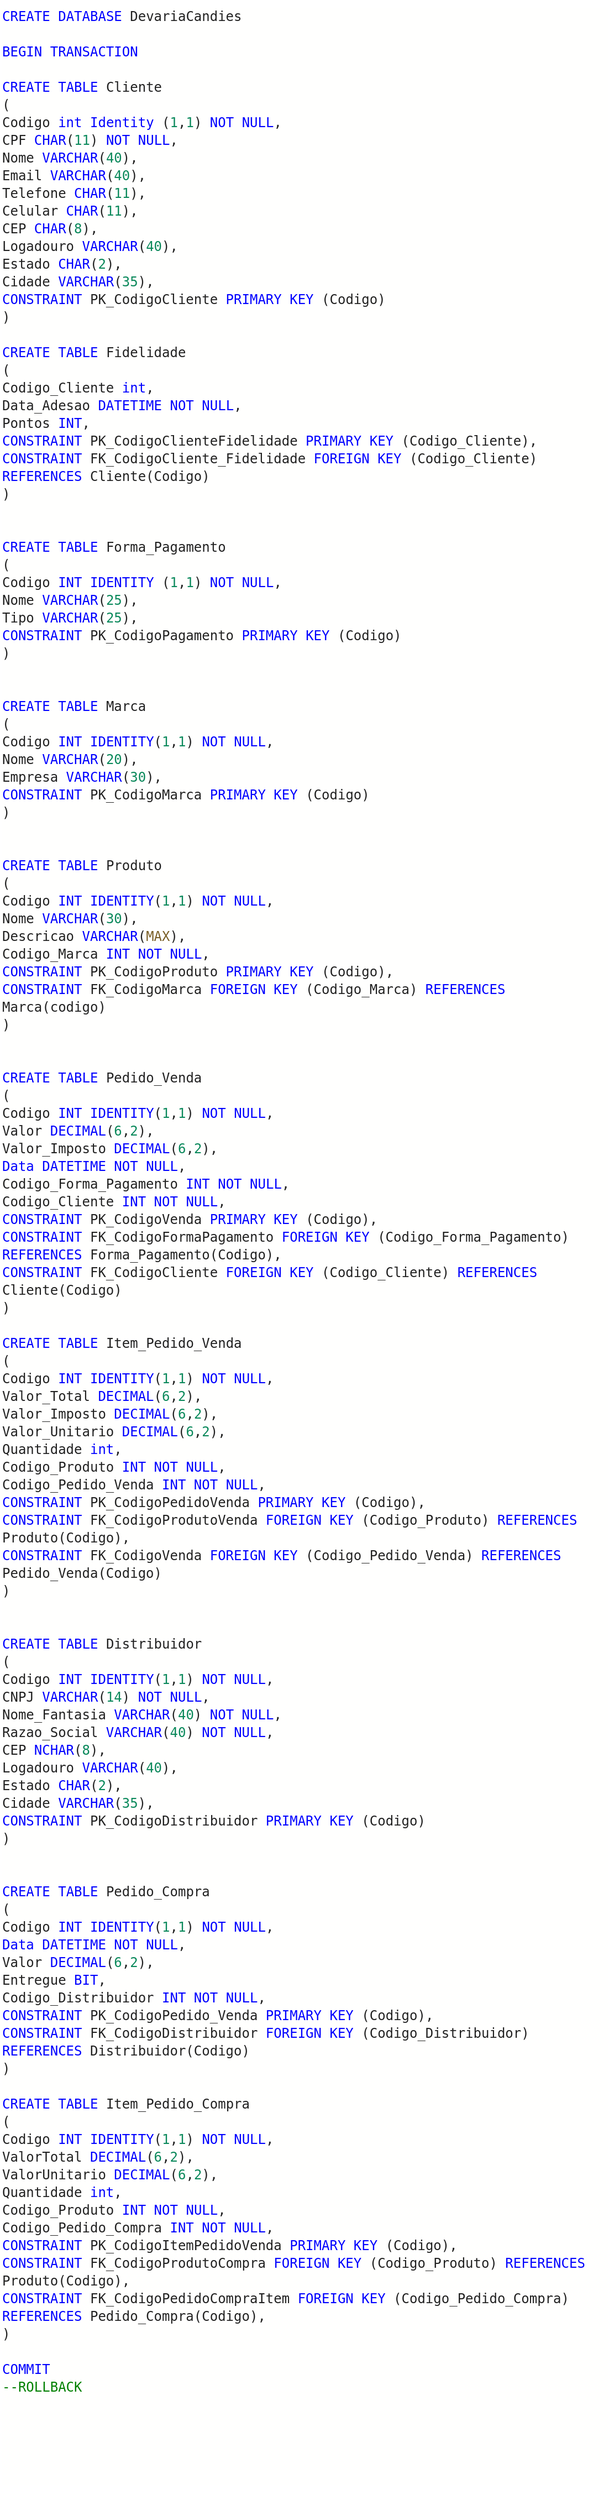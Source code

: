 <mxfile version="16.5.4" type="github">
  <diagram id="5uPFsSekUUfc_9J6yYuc" name="Page-1">
    <mxGraphModel dx="1180" dy="659" grid="1" gridSize="10" guides="1" tooltips="1" connect="1" arrows="1" fold="1" page="1" pageScale="1" pageWidth="827" pageHeight="1169" math="0" shadow="0">
      <root>
        <mxCell id="0" />
        <mxCell id="1" parent="0" />
        <mxCell id="f5scBzknexJ59e0P1-wK-3" value="&lt;meta charset=&quot;utf-8&quot;&gt;&lt;div style=&quot;color: rgb(33, 33, 33); background-color: rgb(255, 255, 254); font-family: &amp;quot;droid sans mono&amp;quot;, &amp;quot;monospace&amp;quot;, monospace, &amp;quot;droid sans fallback&amp;quot;; font-weight: normal; font-size: 12px; line-height: 16px;&quot;&gt;&lt;div&gt;&lt;span style=&quot;color: #0000ff&quot;&gt;CREATE&lt;/span&gt;&lt;span style=&quot;color: #212121&quot;&gt; &lt;/span&gt;&lt;span style=&quot;color: #0000ff&quot;&gt;DATABASE&lt;/span&gt;&lt;span style=&quot;color: #212121&quot;&gt; DevariaCandies&lt;/span&gt;&lt;/div&gt;&lt;br&gt;&lt;div&gt;&lt;span style=&quot;color: #0000ff&quot;&gt;BEGIN&lt;/span&gt;&lt;span style=&quot;color: #212121&quot;&gt; &lt;/span&gt;&lt;span style=&quot;color: #0000ff&quot;&gt;TRANSACTION&lt;/span&gt;&lt;/div&gt;&lt;br&gt;&lt;div&gt;&lt;span style=&quot;color: #0000ff&quot;&gt;CREATE&lt;/span&gt;&lt;span style=&quot;color: #212121&quot;&gt; &lt;/span&gt;&lt;span style=&quot;color: #0000ff&quot;&gt;TABLE&lt;/span&gt;&lt;span style=&quot;color: #212121&quot;&gt; Cliente&lt;/span&gt;&lt;/div&gt;&lt;div&gt;&lt;span style=&quot;color: #212121&quot;&gt;(&lt;/span&gt;&lt;/div&gt;&lt;div&gt;&lt;span style=&quot;color: #212121&quot;&gt;    Codigo &lt;/span&gt;&lt;span style=&quot;color: #0000ff&quot;&gt;int&lt;/span&gt;&lt;span style=&quot;color: #212121&quot;&gt; &lt;/span&gt;&lt;span style=&quot;color: #0000ff&quot;&gt;Identity&lt;/span&gt;&lt;span style=&quot;color: #212121&quot;&gt; (&lt;/span&gt;&lt;span style=&quot;color: #09885a&quot;&gt;1&lt;/span&gt;&lt;span style=&quot;color: #212121&quot;&gt;,&lt;/span&gt;&lt;span style=&quot;color: #09885a&quot;&gt;1&lt;/span&gt;&lt;span style=&quot;color: #212121&quot;&gt;) &lt;/span&gt;&lt;span style=&quot;color: #0000ff&quot;&gt;NOT&lt;/span&gt;&lt;span style=&quot;color: #212121&quot;&gt; &lt;/span&gt;&lt;span style=&quot;color: #0000ff&quot;&gt;NULL&lt;/span&gt;&lt;span style=&quot;color: #212121&quot;&gt;,&lt;/span&gt;&lt;/div&gt;&lt;div&gt;&lt;span style=&quot;color: #212121&quot;&gt;    CPF &lt;/span&gt;&lt;span style=&quot;color: #0000ff&quot;&gt;CHAR&lt;/span&gt;&lt;span style=&quot;color: #212121&quot;&gt;(&lt;/span&gt;&lt;span style=&quot;color: #09885a&quot;&gt;11&lt;/span&gt;&lt;span style=&quot;color: #212121&quot;&gt;) &lt;/span&gt;&lt;span style=&quot;color: #0000ff&quot;&gt;NOT&lt;/span&gt;&lt;span style=&quot;color: #212121&quot;&gt; &lt;/span&gt;&lt;span style=&quot;color: #0000ff&quot;&gt;NULL&lt;/span&gt;&lt;span style=&quot;color: #212121&quot;&gt;,&lt;/span&gt;&lt;/div&gt;&lt;div&gt;&lt;span style=&quot;color: #212121&quot;&gt;    Nome &lt;/span&gt;&lt;span style=&quot;color: #0000ff&quot;&gt;VARCHAR&lt;/span&gt;&lt;span style=&quot;color: #212121&quot;&gt;(&lt;/span&gt;&lt;span style=&quot;color: #09885a&quot;&gt;40&lt;/span&gt;&lt;span style=&quot;color: #212121&quot;&gt;),&lt;/span&gt;&lt;/div&gt;&lt;div&gt;&lt;span style=&quot;color: #212121&quot;&gt;    Email &lt;/span&gt;&lt;span style=&quot;color: #0000ff&quot;&gt;VARCHAR&lt;/span&gt;&lt;span style=&quot;color: #212121&quot;&gt;(&lt;/span&gt;&lt;span style=&quot;color: #09885a&quot;&gt;40&lt;/span&gt;&lt;span style=&quot;color: #212121&quot;&gt;),&lt;/span&gt;&lt;/div&gt;&lt;div&gt;&lt;span style=&quot;color: #212121&quot;&gt;    Telefone &lt;/span&gt;&lt;span style=&quot;color: #0000ff&quot;&gt;CHAR&lt;/span&gt;&lt;span style=&quot;color: #212121&quot;&gt;(&lt;/span&gt;&lt;span style=&quot;color: #09885a&quot;&gt;11&lt;/span&gt;&lt;span style=&quot;color: #212121&quot;&gt;),&lt;/span&gt;&lt;/div&gt;&lt;div&gt;&lt;span style=&quot;color: #212121&quot;&gt;    Celular &lt;/span&gt;&lt;span style=&quot;color: #0000ff&quot;&gt;CHAR&lt;/span&gt;&lt;span style=&quot;color: #212121&quot;&gt;(&lt;/span&gt;&lt;span style=&quot;color: #09885a&quot;&gt;11&lt;/span&gt;&lt;span style=&quot;color: #212121&quot;&gt;),&lt;/span&gt;&lt;/div&gt;&lt;div&gt;&lt;span style=&quot;color: #212121&quot;&gt;    CEP &lt;/span&gt;&lt;span style=&quot;color: #0000ff&quot;&gt;CHAR&lt;/span&gt;&lt;span style=&quot;color: #212121&quot;&gt;(&lt;/span&gt;&lt;span style=&quot;color: #09885a&quot;&gt;8&lt;/span&gt;&lt;span style=&quot;color: #212121&quot;&gt;),&lt;/span&gt;&lt;/div&gt;&lt;div&gt;&lt;span style=&quot;color: #212121&quot;&gt;    Logadouro &lt;/span&gt;&lt;span style=&quot;color: #0000ff&quot;&gt;VARCHAR&lt;/span&gt;&lt;span style=&quot;color: #212121&quot;&gt;(&lt;/span&gt;&lt;span style=&quot;color: #09885a&quot;&gt;40&lt;/span&gt;&lt;span style=&quot;color: #212121&quot;&gt;),&lt;/span&gt;&lt;/div&gt;&lt;div&gt;&lt;span style=&quot;color: #212121&quot;&gt;    Estado &lt;/span&gt;&lt;span style=&quot;color: #0000ff&quot;&gt;CHAR&lt;/span&gt;&lt;span style=&quot;color: #212121&quot;&gt;(&lt;/span&gt;&lt;span style=&quot;color: #09885a&quot;&gt;2&lt;/span&gt;&lt;span style=&quot;color: #212121&quot;&gt;),&lt;/span&gt;&lt;/div&gt;&lt;div&gt;&lt;span style=&quot;color: #212121&quot;&gt;    Cidade &lt;/span&gt;&lt;span style=&quot;color: #0000ff&quot;&gt;VARCHAR&lt;/span&gt;&lt;span style=&quot;color: #212121&quot;&gt;(&lt;/span&gt;&lt;span style=&quot;color: #09885a&quot;&gt;35&lt;/span&gt;&lt;span style=&quot;color: #212121&quot;&gt;),&lt;/span&gt;&lt;/div&gt;&lt;div&gt;&lt;span style=&quot;color: #212121&quot;&gt;    &lt;/span&gt;&lt;span style=&quot;color: #0000ff&quot;&gt;CONSTRAINT&lt;/span&gt;&lt;span style=&quot;color: #212121&quot;&gt; PK_CodigoCliente &lt;/span&gt;&lt;span style=&quot;color: #0000ff&quot;&gt;PRIMARY&lt;/span&gt;&lt;span style=&quot;color: #212121&quot;&gt; &lt;/span&gt;&lt;span style=&quot;color: #0000ff&quot;&gt;KEY&lt;/span&gt;&lt;span style=&quot;color: #212121&quot;&gt; (Codigo)&lt;/span&gt;&lt;/div&gt;&lt;div&gt;&lt;span style=&quot;color: #212121&quot;&gt;)&lt;/span&gt;&lt;/div&gt;&lt;br&gt;&lt;div&gt;&lt;span style=&quot;color: #0000ff&quot;&gt;CREATE&lt;/span&gt;&lt;span style=&quot;color: #212121&quot;&gt; &lt;/span&gt;&lt;span style=&quot;color: #0000ff&quot;&gt;TABLE&lt;/span&gt;&lt;span style=&quot;color: #212121&quot;&gt; Fidelidade&lt;/span&gt;&lt;/div&gt;&lt;div&gt;&lt;span style=&quot;color: #212121&quot;&gt;(&lt;/span&gt;&lt;/div&gt;&lt;div&gt;&lt;span style=&quot;color: #212121&quot;&gt;    Codigo_Cliente &lt;/span&gt;&lt;span style=&quot;color: #0000ff&quot;&gt;int&lt;/span&gt;&lt;span style=&quot;color: #212121&quot;&gt;,&lt;/span&gt;&lt;/div&gt;&lt;div&gt;&lt;span style=&quot;color: #212121&quot;&gt;    Data_Adesao &lt;/span&gt;&lt;span style=&quot;color: #0000ff&quot;&gt;DATETIME&lt;/span&gt;&lt;span style=&quot;color: #212121&quot;&gt; &lt;/span&gt;&lt;span style=&quot;color: #0000ff&quot;&gt;NOT&lt;/span&gt;&lt;span style=&quot;color: #212121&quot;&gt; &lt;/span&gt;&lt;span style=&quot;color: #0000ff&quot;&gt;NULL&lt;/span&gt;&lt;span style=&quot;color: #212121&quot;&gt;,&lt;/span&gt;&lt;/div&gt;&lt;div&gt;&lt;span style=&quot;color: #212121&quot;&gt;    Pontos &lt;/span&gt;&lt;span style=&quot;color: #0000ff&quot;&gt;INT&lt;/span&gt;&lt;span style=&quot;color: #212121&quot;&gt;,&lt;/span&gt;&lt;/div&gt;&lt;div&gt;&lt;span style=&quot;color: #212121&quot;&gt;    &lt;/span&gt;&lt;span style=&quot;color: #0000ff&quot;&gt;CONSTRAINT&lt;/span&gt;&lt;span style=&quot;color: #212121&quot;&gt; PK_CodigoClienteFidelidade &lt;/span&gt;&lt;span style=&quot;color: #0000ff&quot;&gt;PRIMARY&lt;/span&gt;&lt;span style=&quot;color: #212121&quot;&gt; &lt;/span&gt;&lt;span style=&quot;color: #0000ff&quot;&gt;KEY&lt;/span&gt;&lt;span style=&quot;color: #212121&quot;&gt; (Codigo_Cliente),&lt;/span&gt;&lt;/div&gt;&lt;div&gt;&lt;span style=&quot;color: #212121&quot;&gt;    &lt;/span&gt;&lt;span style=&quot;color: #0000ff&quot;&gt;CONSTRAINT&lt;/span&gt;&lt;span style=&quot;color: #212121&quot;&gt; FK_CodigoCliente_Fidelidade &lt;/span&gt;&lt;span style=&quot;color: #0000ff&quot;&gt;FOREIGN KEY&lt;/span&gt;&lt;span style=&quot;color: #212121&quot;&gt; (Codigo_Cliente) &lt;/span&gt;&lt;span style=&quot;color: #0000ff&quot;&gt;REFERENCES&lt;/span&gt;&lt;span style=&quot;color: #212121&quot;&gt; Cliente(Codigo)&lt;/span&gt;&lt;/div&gt;&lt;div&gt;&lt;span style=&quot;color: #212121&quot;&gt;)&lt;/span&gt;&lt;/div&gt;&lt;br&gt;&lt;br&gt;&lt;div&gt;&lt;span style=&quot;color: #0000ff&quot;&gt;CREATE&lt;/span&gt;&lt;span style=&quot;color: #212121&quot;&gt; &lt;/span&gt;&lt;span style=&quot;color: #0000ff&quot;&gt;TABLE&lt;/span&gt;&lt;span style=&quot;color: #212121&quot;&gt; Forma_Pagamento&lt;/span&gt;&lt;/div&gt;&lt;div&gt;&lt;span style=&quot;color: #212121&quot;&gt;(&lt;/span&gt;&lt;/div&gt;&lt;div&gt;&lt;span style=&quot;color: #212121&quot;&gt;    Codigo &lt;/span&gt;&lt;span style=&quot;color: #0000ff&quot;&gt;INT&lt;/span&gt;&lt;span style=&quot;color: #212121&quot;&gt; &lt;/span&gt;&lt;span style=&quot;color: #0000ff&quot;&gt;IDENTITY&lt;/span&gt;&lt;span style=&quot;color: #212121&quot;&gt; (&lt;/span&gt;&lt;span style=&quot;color: #09885a&quot;&gt;1&lt;/span&gt;&lt;span style=&quot;color: #212121&quot;&gt;,&lt;/span&gt;&lt;span style=&quot;color: #09885a&quot;&gt;1&lt;/span&gt;&lt;span style=&quot;color: #212121&quot;&gt;) &lt;/span&gt;&lt;span style=&quot;color: #0000ff&quot;&gt;NOT&lt;/span&gt;&lt;span style=&quot;color: #212121&quot;&gt; &lt;/span&gt;&lt;span style=&quot;color: #0000ff&quot;&gt;NULL&lt;/span&gt;&lt;span style=&quot;color: #212121&quot;&gt;,&lt;/span&gt;&lt;/div&gt;&lt;div&gt;&lt;span style=&quot;color: #212121&quot;&gt;    Nome &lt;/span&gt;&lt;span style=&quot;color: #0000ff&quot;&gt;VARCHAR&lt;/span&gt;&lt;span style=&quot;color: #212121&quot;&gt;(&lt;/span&gt;&lt;span style=&quot;color: #09885a&quot;&gt;25&lt;/span&gt;&lt;span style=&quot;color: #212121&quot;&gt;),&lt;/span&gt;&lt;/div&gt;&lt;div&gt;&lt;span style=&quot;color: #212121&quot;&gt;    Tipo &lt;/span&gt;&lt;span style=&quot;color: #0000ff&quot;&gt;VARCHAR&lt;/span&gt;&lt;span style=&quot;color: #212121&quot;&gt;(&lt;/span&gt;&lt;span style=&quot;color: #09885a&quot;&gt;25&lt;/span&gt;&lt;span style=&quot;color: #212121&quot;&gt;),&lt;/span&gt;&lt;/div&gt;&lt;div&gt;&lt;span style=&quot;color: #212121&quot;&gt;    &lt;/span&gt;&lt;span style=&quot;color: #0000ff&quot;&gt;CONSTRAINT&lt;/span&gt;&lt;span style=&quot;color: #212121&quot;&gt; PK_CodigoPagamento &lt;/span&gt;&lt;span style=&quot;color: #0000ff&quot;&gt;PRIMARY&lt;/span&gt;&lt;span style=&quot;color: #212121&quot;&gt; &lt;/span&gt;&lt;span style=&quot;color: #0000ff&quot;&gt;KEY&lt;/span&gt;&lt;span style=&quot;color: #212121&quot;&gt; (Codigo)&lt;/span&gt;&lt;/div&gt;&lt;div&gt;&lt;span style=&quot;color: #212121&quot;&gt;)&lt;/span&gt;&lt;/div&gt;&lt;br&gt;&lt;br&gt;&lt;div&gt;&lt;span style=&quot;color: #0000ff&quot;&gt;CREATE&lt;/span&gt;&lt;span style=&quot;color: #212121&quot;&gt; &lt;/span&gt;&lt;span style=&quot;color: #0000ff&quot;&gt;TABLE&lt;/span&gt;&lt;span style=&quot;color: #212121&quot;&gt; Marca&lt;/span&gt;&lt;/div&gt;&lt;div&gt;&lt;span style=&quot;color: #212121&quot;&gt;(&lt;/span&gt;&lt;/div&gt;&lt;div&gt;&lt;span style=&quot;color: #212121&quot;&gt;    Codigo &lt;/span&gt;&lt;span style=&quot;color: #0000ff&quot;&gt;INT&lt;/span&gt;&lt;span style=&quot;color: #212121&quot;&gt; &lt;/span&gt;&lt;span style=&quot;color: #0000ff&quot;&gt;IDENTITY&lt;/span&gt;&lt;span style=&quot;color: #212121&quot;&gt;(&lt;/span&gt;&lt;span style=&quot;color: #09885a&quot;&gt;1&lt;/span&gt;&lt;span style=&quot;color: #212121&quot;&gt;,&lt;/span&gt;&lt;span style=&quot;color: #09885a&quot;&gt;1&lt;/span&gt;&lt;span style=&quot;color: #212121&quot;&gt;) &lt;/span&gt;&lt;span style=&quot;color: #0000ff&quot;&gt;NOT&lt;/span&gt;&lt;span style=&quot;color: #212121&quot;&gt; &lt;/span&gt;&lt;span style=&quot;color: #0000ff&quot;&gt;NULL&lt;/span&gt;&lt;span style=&quot;color: #212121&quot;&gt;,&lt;/span&gt;&lt;/div&gt;&lt;div&gt;&lt;span style=&quot;color: #212121&quot;&gt;    Nome &lt;/span&gt;&lt;span style=&quot;color: #0000ff&quot;&gt;VARCHAR&lt;/span&gt;&lt;span style=&quot;color: #212121&quot;&gt;(&lt;/span&gt;&lt;span style=&quot;color: #09885a&quot;&gt;20&lt;/span&gt;&lt;span style=&quot;color: #212121&quot;&gt;),&lt;/span&gt;&lt;/div&gt;&lt;div&gt;&lt;span style=&quot;color: #212121&quot;&gt;    Empresa &lt;/span&gt;&lt;span style=&quot;color: #0000ff&quot;&gt;VARCHAR&lt;/span&gt;&lt;span style=&quot;color: #212121&quot;&gt;(&lt;/span&gt;&lt;span style=&quot;color: #09885a&quot;&gt;30&lt;/span&gt;&lt;span style=&quot;color: #212121&quot;&gt;),&lt;/span&gt;&lt;/div&gt;&lt;div&gt;&lt;span style=&quot;color: #212121&quot;&gt;    &lt;/span&gt;&lt;span style=&quot;color: #0000ff&quot;&gt;CONSTRAINT&lt;/span&gt;&lt;span style=&quot;color: #212121&quot;&gt; PK_CodigoMarca &lt;/span&gt;&lt;span style=&quot;color: #0000ff&quot;&gt;PRIMARY&lt;/span&gt;&lt;span style=&quot;color: #212121&quot;&gt; &lt;/span&gt;&lt;span style=&quot;color: #0000ff&quot;&gt;KEY&lt;/span&gt;&lt;span style=&quot;color: #212121&quot;&gt; (Codigo)&lt;/span&gt;&lt;/div&gt;&lt;div&gt;&lt;span style=&quot;color: #212121&quot;&gt;)&lt;/span&gt;&lt;/div&gt;&lt;br&gt;&lt;br&gt;&lt;div&gt;&lt;span style=&quot;color: #0000ff&quot;&gt;CREATE&lt;/span&gt;&lt;span style=&quot;color: #212121&quot;&gt; &lt;/span&gt;&lt;span style=&quot;color: #0000ff&quot;&gt;TABLE&lt;/span&gt;&lt;span style=&quot;color: #212121&quot;&gt; Produto&lt;/span&gt;&lt;/div&gt;&lt;div&gt;&lt;span style=&quot;color: #212121&quot;&gt;(&lt;/span&gt;&lt;/div&gt;&lt;div&gt;&lt;span style=&quot;color: #212121&quot;&gt;    Codigo &lt;/span&gt;&lt;span style=&quot;color: #0000ff&quot;&gt;INT&lt;/span&gt;&lt;span style=&quot;color: #212121&quot;&gt; &lt;/span&gt;&lt;span style=&quot;color: #0000ff&quot;&gt;IDENTITY&lt;/span&gt;&lt;span style=&quot;color: #212121&quot;&gt;(&lt;/span&gt;&lt;span style=&quot;color: #09885a&quot;&gt;1&lt;/span&gt;&lt;span style=&quot;color: #212121&quot;&gt;,&lt;/span&gt;&lt;span style=&quot;color: #09885a&quot;&gt;1&lt;/span&gt;&lt;span style=&quot;color: #212121&quot;&gt;) &lt;/span&gt;&lt;span style=&quot;color: #0000ff&quot;&gt;NOT&lt;/span&gt;&lt;span style=&quot;color: #212121&quot;&gt; &lt;/span&gt;&lt;span style=&quot;color: #0000ff&quot;&gt;NULL&lt;/span&gt;&lt;span style=&quot;color: #212121&quot;&gt;,&lt;/span&gt;&lt;/div&gt;&lt;div&gt;&lt;span style=&quot;color: #212121&quot;&gt;    Nome &lt;/span&gt;&lt;span style=&quot;color: #0000ff&quot;&gt;VARCHAR&lt;/span&gt;&lt;span style=&quot;color: #212121&quot;&gt;(&lt;/span&gt;&lt;span style=&quot;color: #09885a&quot;&gt;30&lt;/span&gt;&lt;span style=&quot;color: #212121&quot;&gt;),&lt;/span&gt;&lt;/div&gt;&lt;div&gt;&lt;span style=&quot;color: #212121&quot;&gt;    Descricao &lt;/span&gt;&lt;span style=&quot;color: #0000ff&quot;&gt;VARCHAR&lt;/span&gt;&lt;span style=&quot;color: #212121&quot;&gt;(&lt;/span&gt;&lt;span style=&quot;color: #795e26&quot;&gt;MAX&lt;/span&gt;&lt;span style=&quot;color: #212121&quot;&gt;),&lt;/span&gt;&lt;/div&gt;&lt;div&gt;&lt;span style=&quot;color: #212121&quot;&gt;    Codigo_Marca &lt;/span&gt;&lt;span style=&quot;color: #0000ff&quot;&gt;INT&lt;/span&gt;&lt;span style=&quot;color: #212121&quot;&gt; &lt;/span&gt;&lt;span style=&quot;color: #0000ff&quot;&gt;NOT&lt;/span&gt;&lt;span style=&quot;color: #212121&quot;&gt; &lt;/span&gt;&lt;span style=&quot;color: #0000ff&quot;&gt;NULL&lt;/span&gt;&lt;span style=&quot;color: #212121&quot;&gt;,&lt;/span&gt;&lt;/div&gt;&lt;div&gt;&lt;span style=&quot;color: #212121&quot;&gt;    &lt;/span&gt;&lt;span style=&quot;color: #0000ff&quot;&gt;CONSTRAINT&lt;/span&gt;&lt;span style=&quot;color: #212121&quot;&gt; PK_CodigoProduto &lt;/span&gt;&lt;span style=&quot;color: #0000ff&quot;&gt;PRIMARY&lt;/span&gt;&lt;span style=&quot;color: #212121&quot;&gt; &lt;/span&gt;&lt;span style=&quot;color: #0000ff&quot;&gt;KEY&lt;/span&gt;&lt;span style=&quot;color: #212121&quot;&gt; (Codigo),&lt;/span&gt;&lt;/div&gt;&lt;div&gt;&lt;span style=&quot;color: #212121&quot;&gt;    &lt;/span&gt;&lt;span style=&quot;color: #0000ff&quot;&gt;CONSTRAINT&lt;/span&gt;&lt;span style=&quot;color: #212121&quot;&gt; FK_CodigoMarca &lt;/span&gt;&lt;span style=&quot;color: #0000ff&quot;&gt;FOREIGN KEY&lt;/span&gt;&lt;span style=&quot;color: #212121&quot;&gt; (Codigo_Marca) &lt;/span&gt;&lt;span style=&quot;color: #0000ff&quot;&gt;REFERENCES&lt;/span&gt;&lt;span style=&quot;color: #212121&quot;&gt; Marca(codigo)&lt;/span&gt;&lt;/div&gt;&lt;div&gt;&lt;span style=&quot;color: #212121&quot;&gt;)&lt;/span&gt;&lt;/div&gt;&lt;br&gt;&lt;br&gt;&lt;div&gt;&lt;span style=&quot;color: #0000ff&quot;&gt;CREATE&lt;/span&gt;&lt;span style=&quot;color: #212121&quot;&gt; &lt;/span&gt;&lt;span style=&quot;color: #0000ff&quot;&gt;TABLE&lt;/span&gt;&lt;span style=&quot;color: #212121&quot;&gt; Pedido_Venda&lt;/span&gt;&lt;/div&gt;&lt;div&gt;&lt;span style=&quot;color: #212121&quot;&gt;(&lt;/span&gt;&lt;/div&gt;&lt;div&gt;&lt;span style=&quot;color: #212121&quot;&gt;    Codigo &lt;/span&gt;&lt;span style=&quot;color: #0000ff&quot;&gt;INT&lt;/span&gt;&lt;span style=&quot;color: #212121&quot;&gt; &lt;/span&gt;&lt;span style=&quot;color: #0000ff&quot;&gt;IDENTITY&lt;/span&gt;&lt;span style=&quot;color: #212121&quot;&gt;(&lt;/span&gt;&lt;span style=&quot;color: #09885a&quot;&gt;1&lt;/span&gt;&lt;span style=&quot;color: #212121&quot;&gt;,&lt;/span&gt;&lt;span style=&quot;color: #09885a&quot;&gt;1&lt;/span&gt;&lt;span style=&quot;color: #212121&quot;&gt;) &lt;/span&gt;&lt;span style=&quot;color: #0000ff&quot;&gt;NOT&lt;/span&gt;&lt;span style=&quot;color: #212121&quot;&gt; &lt;/span&gt;&lt;span style=&quot;color: #0000ff&quot;&gt;NULL&lt;/span&gt;&lt;span style=&quot;color: #212121&quot;&gt;,&lt;/span&gt;&lt;/div&gt;&lt;div&gt;&lt;span style=&quot;color: #212121&quot;&gt;    Valor &lt;/span&gt;&lt;span style=&quot;color: #0000ff&quot;&gt;DECIMAL&lt;/span&gt;&lt;span style=&quot;color: #212121&quot;&gt;(&lt;/span&gt;&lt;span style=&quot;color: #09885a&quot;&gt;6&lt;/span&gt;&lt;span style=&quot;color: #212121&quot;&gt;,&lt;/span&gt;&lt;span style=&quot;color: #09885a&quot;&gt;2&lt;/span&gt;&lt;span style=&quot;color: #212121&quot;&gt;),&lt;/span&gt;&lt;/div&gt;&lt;div&gt;&lt;span style=&quot;color: #212121&quot;&gt;    Valor_Imposto &lt;/span&gt;&lt;span style=&quot;color: #0000ff&quot;&gt;DECIMAL&lt;/span&gt;&lt;span style=&quot;color: #212121&quot;&gt;(&lt;/span&gt;&lt;span style=&quot;color: #09885a&quot;&gt;6&lt;/span&gt;&lt;span style=&quot;color: #212121&quot;&gt;,&lt;/span&gt;&lt;span style=&quot;color: #09885a&quot;&gt;2&lt;/span&gt;&lt;span style=&quot;color: #212121&quot;&gt;),&lt;/span&gt;&lt;/div&gt;&lt;div&gt;&lt;span style=&quot;color: #212121&quot;&gt;    &lt;/span&gt;&lt;span style=&quot;color: #0000ff&quot;&gt;Data&lt;/span&gt;&lt;span style=&quot;color: #212121&quot;&gt; &lt;/span&gt;&lt;span style=&quot;color: #0000ff&quot;&gt;DATETIME&lt;/span&gt;&lt;span style=&quot;color: #212121&quot;&gt; &lt;/span&gt;&lt;span style=&quot;color: #0000ff&quot;&gt;NOT&lt;/span&gt;&lt;span style=&quot;color: #212121&quot;&gt; &lt;/span&gt;&lt;span style=&quot;color: #0000ff&quot;&gt;NULL&lt;/span&gt;&lt;span style=&quot;color: #212121&quot;&gt;,&lt;/span&gt;&lt;/div&gt;&lt;div&gt;&lt;span style=&quot;color: #212121&quot;&gt;    Codigo_Forma_Pagamento &lt;/span&gt;&lt;span style=&quot;color: #0000ff&quot;&gt;INT&lt;/span&gt;&lt;span style=&quot;color: #212121&quot;&gt; &lt;/span&gt;&lt;span style=&quot;color: #0000ff&quot;&gt;NOT&lt;/span&gt;&lt;span style=&quot;color: #212121&quot;&gt; &lt;/span&gt;&lt;span style=&quot;color: #0000ff&quot;&gt;NULL&lt;/span&gt;&lt;span style=&quot;color: #212121&quot;&gt;,&lt;/span&gt;&lt;/div&gt;&lt;div&gt;&lt;span style=&quot;color: #212121&quot;&gt;    Codigo_Cliente &lt;/span&gt;&lt;span style=&quot;color: #0000ff&quot;&gt;INT&lt;/span&gt;&lt;span style=&quot;color: #212121&quot;&gt; &lt;/span&gt;&lt;span style=&quot;color: #0000ff&quot;&gt;NOT&lt;/span&gt;&lt;span style=&quot;color: #212121&quot;&gt; &lt;/span&gt;&lt;span style=&quot;color: #0000ff&quot;&gt;NULL&lt;/span&gt;&lt;span style=&quot;color: #212121&quot;&gt;,&lt;/span&gt;&lt;/div&gt;&lt;div&gt;&lt;span style=&quot;color: #212121&quot;&gt;    &lt;/span&gt;&lt;span style=&quot;color: #0000ff&quot;&gt;CONSTRAINT&lt;/span&gt;&lt;span style=&quot;color: #212121&quot;&gt; PK_CodigoVenda &lt;/span&gt;&lt;span style=&quot;color: #0000ff&quot;&gt;PRIMARY&lt;/span&gt;&lt;span style=&quot;color: #212121&quot;&gt; &lt;/span&gt;&lt;span style=&quot;color: #0000ff&quot;&gt;KEY&lt;/span&gt;&lt;span style=&quot;color: #212121&quot;&gt; (Codigo),&lt;/span&gt;&lt;/div&gt;&lt;div&gt;&lt;span style=&quot;color: #212121&quot;&gt;    &lt;/span&gt;&lt;span style=&quot;color: #0000ff&quot;&gt;CONSTRAINT&lt;/span&gt;&lt;span style=&quot;color: #212121&quot;&gt; FK_CodigoFormaPagamento &lt;/span&gt;&lt;span style=&quot;color: #0000ff&quot;&gt;FOREIGN KEY&lt;/span&gt;&lt;span style=&quot;color: #212121&quot;&gt; (Codigo_Forma_Pagamento) &lt;/span&gt;&lt;span style=&quot;color: #0000ff&quot;&gt;REFERENCES&lt;/span&gt;&lt;span style=&quot;color: #212121&quot;&gt; Forma_Pagamento(Codigo), &lt;/span&gt;&lt;/div&gt;&lt;div&gt;&lt;span style=&quot;color: #212121&quot;&gt;    &lt;/span&gt;&lt;span style=&quot;color: #0000ff&quot;&gt;CONSTRAINT&lt;/span&gt;&lt;span style=&quot;color: #212121&quot;&gt; FK_CodigoCliente &lt;/span&gt;&lt;span style=&quot;color: #0000ff&quot;&gt;FOREIGN KEY&lt;/span&gt;&lt;span style=&quot;color: #212121&quot;&gt; (Codigo_Cliente) &lt;/span&gt;&lt;span style=&quot;color: #0000ff&quot;&gt;REFERENCES&lt;/span&gt;&lt;span style=&quot;color: #212121&quot;&gt; Cliente(Codigo)&lt;/span&gt;&lt;/div&gt;&lt;div&gt;&lt;span style=&quot;color: #212121&quot;&gt;)&lt;/span&gt;&lt;/div&gt;&lt;br&gt;&lt;div&gt;&lt;span style=&quot;color: #0000ff&quot;&gt;CREATE&lt;/span&gt;&lt;span style=&quot;color: #212121&quot;&gt; &lt;/span&gt;&lt;span style=&quot;color: #0000ff&quot;&gt;TABLE&lt;/span&gt;&lt;span style=&quot;color: #212121&quot;&gt; Item_Pedido_Venda&lt;/span&gt;&lt;/div&gt;&lt;div&gt;&lt;span style=&quot;color: #212121&quot;&gt;(&lt;/span&gt;&lt;/div&gt;&lt;div&gt;&lt;span style=&quot;color: #212121&quot;&gt;    Codigo &lt;/span&gt;&lt;span style=&quot;color: #0000ff&quot;&gt;INT&lt;/span&gt;&lt;span style=&quot;color: #212121&quot;&gt; &lt;/span&gt;&lt;span style=&quot;color: #0000ff&quot;&gt;IDENTITY&lt;/span&gt;&lt;span style=&quot;color: #212121&quot;&gt;(&lt;/span&gt;&lt;span style=&quot;color: #09885a&quot;&gt;1&lt;/span&gt;&lt;span style=&quot;color: #212121&quot;&gt;,&lt;/span&gt;&lt;span style=&quot;color: #09885a&quot;&gt;1&lt;/span&gt;&lt;span style=&quot;color: #212121&quot;&gt;) &lt;/span&gt;&lt;span style=&quot;color: #0000ff&quot;&gt;NOT&lt;/span&gt;&lt;span style=&quot;color: #212121&quot;&gt; &lt;/span&gt;&lt;span style=&quot;color: #0000ff&quot;&gt;NULL&lt;/span&gt;&lt;span style=&quot;color: #212121&quot;&gt;,&lt;/span&gt;&lt;/div&gt;&lt;div&gt;&lt;span style=&quot;color: #212121&quot;&gt;    Valor_Total &lt;/span&gt;&lt;span style=&quot;color: #0000ff&quot;&gt;DECIMAL&lt;/span&gt;&lt;span style=&quot;color: #212121&quot;&gt;(&lt;/span&gt;&lt;span style=&quot;color: #09885a&quot;&gt;6&lt;/span&gt;&lt;span style=&quot;color: #212121&quot;&gt;,&lt;/span&gt;&lt;span style=&quot;color: #09885a&quot;&gt;2&lt;/span&gt;&lt;span style=&quot;color: #212121&quot;&gt;),&lt;/span&gt;&lt;/div&gt;&lt;div&gt;&lt;span style=&quot;color: #212121&quot;&gt;    Valor_Imposto &lt;/span&gt;&lt;span style=&quot;color: #0000ff&quot;&gt;DECIMAL&lt;/span&gt;&lt;span style=&quot;color: #212121&quot;&gt;(&lt;/span&gt;&lt;span style=&quot;color: #09885a&quot;&gt;6&lt;/span&gt;&lt;span style=&quot;color: #212121&quot;&gt;,&lt;/span&gt;&lt;span style=&quot;color: #09885a&quot;&gt;2&lt;/span&gt;&lt;span style=&quot;color: #212121&quot;&gt;),&lt;/span&gt;&lt;/div&gt;&lt;div&gt;&lt;span style=&quot;color: #212121&quot;&gt;    Valor_Unitario &lt;/span&gt;&lt;span style=&quot;color: #0000ff&quot;&gt;DECIMAL&lt;/span&gt;&lt;span style=&quot;color: #212121&quot;&gt;(&lt;/span&gt;&lt;span style=&quot;color: #09885a&quot;&gt;6&lt;/span&gt;&lt;span style=&quot;color: #212121&quot;&gt;,&lt;/span&gt;&lt;span style=&quot;color: #09885a&quot;&gt;2&lt;/span&gt;&lt;span style=&quot;color: #212121&quot;&gt;),&lt;/span&gt;&lt;/div&gt;&lt;div&gt;&lt;span style=&quot;color: #212121&quot;&gt;    Quantidade &lt;/span&gt;&lt;span style=&quot;color: #0000ff&quot;&gt;int&lt;/span&gt;&lt;span style=&quot;color: #212121&quot;&gt;,&lt;/span&gt;&lt;/div&gt;&lt;div&gt;&lt;span style=&quot;color: #212121&quot;&gt;    Codigo_Produto &lt;/span&gt;&lt;span style=&quot;color: #0000ff&quot;&gt;INT&lt;/span&gt;&lt;span style=&quot;color: #212121&quot;&gt; &lt;/span&gt;&lt;span style=&quot;color: #0000ff&quot;&gt;NOT&lt;/span&gt;&lt;span style=&quot;color: #212121&quot;&gt; &lt;/span&gt;&lt;span style=&quot;color: #0000ff&quot;&gt;NULL&lt;/span&gt;&lt;span style=&quot;color: #212121&quot;&gt;,&lt;/span&gt;&lt;/div&gt;&lt;div&gt;&lt;span style=&quot;color: #212121&quot;&gt;    Codigo_Pedido_Venda &lt;/span&gt;&lt;span style=&quot;color: #0000ff&quot;&gt;INT&lt;/span&gt;&lt;span style=&quot;color: #212121&quot;&gt; &lt;/span&gt;&lt;span style=&quot;color: #0000ff&quot;&gt;NOT&lt;/span&gt;&lt;span style=&quot;color: #212121&quot;&gt; &lt;/span&gt;&lt;span style=&quot;color: #0000ff&quot;&gt;NULL&lt;/span&gt;&lt;span style=&quot;color: #212121&quot;&gt;,&lt;/span&gt;&lt;/div&gt;&lt;div&gt;&lt;span style=&quot;color: #212121&quot;&gt;    &lt;/span&gt;&lt;span style=&quot;color: #0000ff&quot;&gt;CONSTRAINT&lt;/span&gt;&lt;span style=&quot;color: #212121&quot;&gt; PK_CodigoPedidoVenda &lt;/span&gt;&lt;span style=&quot;color: #0000ff&quot;&gt;PRIMARY&lt;/span&gt;&lt;span style=&quot;color: #212121&quot;&gt; &lt;/span&gt;&lt;span style=&quot;color: #0000ff&quot;&gt;KEY&lt;/span&gt;&lt;span style=&quot;color: #212121&quot;&gt; (Codigo),&lt;/span&gt;&lt;/div&gt;&lt;div&gt;&lt;span style=&quot;color: #212121&quot;&gt;    &lt;/span&gt;&lt;span style=&quot;color: #0000ff&quot;&gt;CONSTRAINT&lt;/span&gt;&lt;span style=&quot;color: #212121&quot;&gt; FK_CodigoProdutoVenda &lt;/span&gt;&lt;span style=&quot;color: #0000ff&quot;&gt;FOREIGN KEY&lt;/span&gt;&lt;span style=&quot;color: #212121&quot;&gt; (Codigo_Produto) &lt;/span&gt;&lt;span style=&quot;color: #0000ff&quot;&gt;REFERENCES&lt;/span&gt;&lt;span style=&quot;color: #212121&quot;&gt; Produto(Codigo),&lt;/span&gt;&lt;/div&gt;&lt;div&gt;&lt;span style=&quot;color: #212121&quot;&gt;    &lt;/span&gt;&lt;span style=&quot;color: #0000ff&quot;&gt;CONSTRAINT&lt;/span&gt;&lt;span style=&quot;color: #212121&quot;&gt; FK_CodigoVenda &lt;/span&gt;&lt;span style=&quot;color: #0000ff&quot;&gt;FOREIGN KEY&lt;/span&gt;&lt;span style=&quot;color: #212121&quot;&gt; (Codigo_Pedido_Venda) &lt;/span&gt;&lt;span style=&quot;color: #0000ff&quot;&gt;REFERENCES&lt;/span&gt;&lt;span style=&quot;color: #212121&quot;&gt; Pedido_Venda(Codigo)&lt;/span&gt;&lt;/div&gt;&lt;div&gt;&lt;span style=&quot;color: #212121&quot;&gt;)&lt;/span&gt;&lt;/div&gt;&lt;br&gt;&lt;br&gt;&lt;div&gt;&lt;span style=&quot;color: #0000ff&quot;&gt;CREATE&lt;/span&gt;&lt;span style=&quot;color: #212121&quot;&gt; &lt;/span&gt;&lt;span style=&quot;color: #0000ff&quot;&gt;TABLE&lt;/span&gt;&lt;span style=&quot;color: #212121&quot;&gt; Distribuidor &lt;/span&gt;&lt;/div&gt;&lt;div&gt;&lt;span style=&quot;color: #212121&quot;&gt;(&lt;/span&gt;&lt;/div&gt;&lt;div&gt;&lt;span style=&quot;color: #212121&quot;&gt;    Codigo &lt;/span&gt;&lt;span style=&quot;color: #0000ff&quot;&gt;INT&lt;/span&gt;&lt;span style=&quot;color: #212121&quot;&gt; &lt;/span&gt;&lt;span style=&quot;color: #0000ff&quot;&gt;IDENTITY&lt;/span&gt;&lt;span style=&quot;color: #212121&quot;&gt;(&lt;/span&gt;&lt;span style=&quot;color: #09885a&quot;&gt;1&lt;/span&gt;&lt;span style=&quot;color: #212121&quot;&gt;,&lt;/span&gt;&lt;span style=&quot;color: #09885a&quot;&gt;1&lt;/span&gt;&lt;span style=&quot;color: #212121&quot;&gt;) &lt;/span&gt;&lt;span style=&quot;color: #0000ff&quot;&gt;NOT&lt;/span&gt;&lt;span style=&quot;color: #212121&quot;&gt; &lt;/span&gt;&lt;span style=&quot;color: #0000ff&quot;&gt;NULL&lt;/span&gt;&lt;span style=&quot;color: #212121&quot;&gt;,&lt;/span&gt;&lt;/div&gt;&lt;div&gt;&lt;span style=&quot;color: #212121&quot;&gt;    CNPJ &lt;/span&gt;&lt;span style=&quot;color: #0000ff&quot;&gt;VARCHAR&lt;/span&gt;&lt;span style=&quot;color: #212121&quot;&gt;(&lt;/span&gt;&lt;span style=&quot;color: #09885a&quot;&gt;14&lt;/span&gt;&lt;span style=&quot;color: #212121&quot;&gt;) &lt;/span&gt;&lt;span style=&quot;color: #0000ff&quot;&gt;NOT&lt;/span&gt;&lt;span style=&quot;color: #212121&quot;&gt; &lt;/span&gt;&lt;span style=&quot;color: #0000ff&quot;&gt;NULL&lt;/span&gt;&lt;span style=&quot;color: #212121&quot;&gt;,&lt;/span&gt;&lt;/div&gt;&lt;div&gt;&lt;span style=&quot;color: #212121&quot;&gt;    Nome_Fantasia &lt;/span&gt;&lt;span style=&quot;color: #0000ff&quot;&gt;VARCHAR&lt;/span&gt;&lt;span style=&quot;color: #212121&quot;&gt;(&lt;/span&gt;&lt;span style=&quot;color: #09885a&quot;&gt;40&lt;/span&gt;&lt;span style=&quot;color: #212121&quot;&gt;) &lt;/span&gt;&lt;span style=&quot;color: #0000ff&quot;&gt;NOT&lt;/span&gt;&lt;span style=&quot;color: #212121&quot;&gt; &lt;/span&gt;&lt;span style=&quot;color: #0000ff&quot;&gt;NULL&lt;/span&gt;&lt;span style=&quot;color: #212121&quot;&gt;,&lt;/span&gt;&lt;/div&gt;&lt;div&gt;&lt;span style=&quot;color: #212121&quot;&gt;    Razao_Social &lt;/span&gt;&lt;span style=&quot;color: #0000ff&quot;&gt;VARCHAR&lt;/span&gt;&lt;span style=&quot;color: #212121&quot;&gt;(&lt;/span&gt;&lt;span style=&quot;color: #09885a&quot;&gt;40&lt;/span&gt;&lt;span style=&quot;color: #212121&quot;&gt;) &lt;/span&gt;&lt;span style=&quot;color: #0000ff&quot;&gt;NOT&lt;/span&gt;&lt;span style=&quot;color: #212121&quot;&gt; &lt;/span&gt;&lt;span style=&quot;color: #0000ff&quot;&gt;NULL&lt;/span&gt;&lt;span style=&quot;color: #212121&quot;&gt;,&lt;/span&gt;&lt;/div&gt;&lt;div&gt;&lt;span style=&quot;color: #212121&quot;&gt;    CEP &lt;/span&gt;&lt;span style=&quot;color: #0000ff&quot;&gt;NCHAR&lt;/span&gt;&lt;span style=&quot;color: #212121&quot;&gt;(&lt;/span&gt;&lt;span style=&quot;color: #09885a&quot;&gt;8&lt;/span&gt;&lt;span style=&quot;color: #212121&quot;&gt;),&lt;/span&gt;&lt;/div&gt;&lt;div&gt;&lt;span style=&quot;color: #212121&quot;&gt;    Logadouro &lt;/span&gt;&lt;span style=&quot;color: #0000ff&quot;&gt;VARCHAR&lt;/span&gt;&lt;span style=&quot;color: #212121&quot;&gt;(&lt;/span&gt;&lt;span style=&quot;color: #09885a&quot;&gt;40&lt;/span&gt;&lt;span style=&quot;color: #212121&quot;&gt;),&lt;/span&gt;&lt;/div&gt;&lt;div&gt;&lt;span style=&quot;color: #212121&quot;&gt;    Estado &lt;/span&gt;&lt;span style=&quot;color: #0000ff&quot;&gt;CHAR&lt;/span&gt;&lt;span style=&quot;color: #212121&quot;&gt;(&lt;/span&gt;&lt;span style=&quot;color: #09885a&quot;&gt;2&lt;/span&gt;&lt;span style=&quot;color: #212121&quot;&gt;),&lt;/span&gt;&lt;/div&gt;&lt;div&gt;&lt;span style=&quot;color: #212121&quot;&gt;    Cidade &lt;/span&gt;&lt;span style=&quot;color: #0000ff&quot;&gt;VARCHAR&lt;/span&gt;&lt;span style=&quot;color: #212121&quot;&gt;(&lt;/span&gt;&lt;span style=&quot;color: #09885a&quot;&gt;35&lt;/span&gt;&lt;span style=&quot;color: #212121&quot;&gt;),&lt;/span&gt;&lt;/div&gt;&lt;div&gt;&lt;span style=&quot;color: #212121&quot;&gt;    &lt;/span&gt;&lt;span style=&quot;color: #0000ff&quot;&gt;CONSTRAINT&lt;/span&gt;&lt;span style=&quot;color: #212121&quot;&gt; PK_CodigoDistribuidor &lt;/span&gt;&lt;span style=&quot;color: #0000ff&quot;&gt;PRIMARY&lt;/span&gt;&lt;span style=&quot;color: #212121&quot;&gt; &lt;/span&gt;&lt;span style=&quot;color: #0000ff&quot;&gt;KEY&lt;/span&gt;&lt;span style=&quot;color: #212121&quot;&gt; (Codigo)&lt;/span&gt;&lt;/div&gt;&lt;div&gt;&lt;span style=&quot;color: #212121&quot;&gt;)&lt;/span&gt;&lt;/div&gt;&lt;br&gt;&lt;br&gt;&lt;div&gt;&lt;span style=&quot;color: #0000ff&quot;&gt;CREATE&lt;/span&gt;&lt;span style=&quot;color: #212121&quot;&gt; &lt;/span&gt;&lt;span style=&quot;color: #0000ff&quot;&gt;TABLE&lt;/span&gt;&lt;span style=&quot;color: #212121&quot;&gt; Pedido_Compra&lt;/span&gt;&lt;/div&gt;&lt;div&gt;&lt;span style=&quot;color: #212121&quot;&gt;(&lt;/span&gt;&lt;/div&gt;&lt;div&gt;&lt;span style=&quot;color: #212121&quot;&gt;    Codigo &lt;/span&gt;&lt;span style=&quot;color: #0000ff&quot;&gt;INT&lt;/span&gt;&lt;span style=&quot;color: #212121&quot;&gt; &lt;/span&gt;&lt;span style=&quot;color: #0000ff&quot;&gt;IDENTITY&lt;/span&gt;&lt;span style=&quot;color: #212121&quot;&gt;(&lt;/span&gt;&lt;span style=&quot;color: #09885a&quot;&gt;1&lt;/span&gt;&lt;span style=&quot;color: #212121&quot;&gt;,&lt;/span&gt;&lt;span style=&quot;color: #09885a&quot;&gt;1&lt;/span&gt;&lt;span style=&quot;color: #212121&quot;&gt;) &lt;/span&gt;&lt;span style=&quot;color: #0000ff&quot;&gt;NOT&lt;/span&gt;&lt;span style=&quot;color: #212121&quot;&gt; &lt;/span&gt;&lt;span style=&quot;color: #0000ff&quot;&gt;NULL&lt;/span&gt;&lt;span style=&quot;color: #212121&quot;&gt;,&lt;/span&gt;&lt;/div&gt;&lt;div&gt;&lt;span style=&quot;color: #212121&quot;&gt;    &lt;/span&gt;&lt;span style=&quot;color: #0000ff&quot;&gt;Data&lt;/span&gt;&lt;span style=&quot;color: #212121&quot;&gt; &lt;/span&gt;&lt;span style=&quot;color: #0000ff&quot;&gt;DATETIME&lt;/span&gt;&lt;span style=&quot;color: #212121&quot;&gt; &lt;/span&gt;&lt;span style=&quot;color: #0000ff&quot;&gt;NOT&lt;/span&gt;&lt;span style=&quot;color: #212121&quot;&gt; &lt;/span&gt;&lt;span style=&quot;color: #0000ff&quot;&gt;NULL&lt;/span&gt;&lt;span style=&quot;color: #212121&quot;&gt;,&lt;/span&gt;&lt;/div&gt;&lt;div&gt;&lt;span style=&quot;color: #212121&quot;&gt;    Valor &lt;/span&gt;&lt;span style=&quot;color: #0000ff&quot;&gt;DECIMAL&lt;/span&gt;&lt;span style=&quot;color: #212121&quot;&gt;(&lt;/span&gt;&lt;span style=&quot;color: #09885a&quot;&gt;6&lt;/span&gt;&lt;span style=&quot;color: #212121&quot;&gt;,&lt;/span&gt;&lt;span style=&quot;color: #09885a&quot;&gt;2&lt;/span&gt;&lt;span style=&quot;color: #212121&quot;&gt;),&lt;/span&gt;&lt;/div&gt;&lt;div&gt;&lt;span style=&quot;color: #212121&quot;&gt;    Entregue &lt;/span&gt;&lt;span style=&quot;color: #0000ff&quot;&gt;BIT&lt;/span&gt;&lt;span style=&quot;color: #212121&quot;&gt;,&lt;/span&gt;&lt;/div&gt;&lt;div&gt;&lt;span style=&quot;color: #212121&quot;&gt;    Codigo_Distribuidor &lt;/span&gt;&lt;span style=&quot;color: #0000ff&quot;&gt;INT&lt;/span&gt;&lt;span style=&quot;color: #212121&quot;&gt; &lt;/span&gt;&lt;span style=&quot;color: #0000ff&quot;&gt;NOT&lt;/span&gt;&lt;span style=&quot;color: #212121&quot;&gt; &lt;/span&gt;&lt;span style=&quot;color: #0000ff&quot;&gt;NULL&lt;/span&gt;&lt;span style=&quot;color: #212121&quot;&gt;,&lt;/span&gt;&lt;/div&gt;&lt;div&gt;&lt;span style=&quot;color: #212121&quot;&gt;    &lt;/span&gt;&lt;span style=&quot;color: #0000ff&quot;&gt;CONSTRAINT&lt;/span&gt;&lt;span style=&quot;color: #212121&quot;&gt; PK_CodigoPedido_Venda &lt;/span&gt;&lt;span style=&quot;color: #0000ff&quot;&gt;PRIMARY&lt;/span&gt;&lt;span style=&quot;color: #212121&quot;&gt; &lt;/span&gt;&lt;span style=&quot;color: #0000ff&quot;&gt;KEY&lt;/span&gt;&lt;span style=&quot;color: #212121&quot;&gt; (Codigo),&lt;/span&gt;&lt;/div&gt;&lt;div&gt;&lt;span style=&quot;color: #212121&quot;&gt;    &lt;/span&gt;&lt;span style=&quot;color: #0000ff&quot;&gt;CONSTRAINT&lt;/span&gt;&lt;span style=&quot;color: #212121&quot;&gt; FK_CodigoDistribuidor &lt;/span&gt;&lt;span style=&quot;color: #0000ff&quot;&gt;FOREIGN KEY&lt;/span&gt;&lt;span style=&quot;color: #212121&quot;&gt; (Codigo_Distribuidor) &lt;/span&gt;&lt;span style=&quot;color: #0000ff&quot;&gt;REFERENCES&lt;/span&gt;&lt;span style=&quot;color: #212121&quot;&gt; Distribuidor(Codigo)&lt;/span&gt;&lt;/div&gt;&lt;div&gt;&lt;span style=&quot;color: #212121&quot;&gt;)&lt;/span&gt;&lt;/div&gt;&lt;br&gt;&lt;div&gt;&lt;span style=&quot;color: #0000ff&quot;&gt;CREATE&lt;/span&gt;&lt;span style=&quot;color: #212121&quot;&gt; &lt;/span&gt;&lt;span style=&quot;color: #0000ff&quot;&gt;TABLE&lt;/span&gt;&lt;span style=&quot;color: #212121&quot;&gt; Item_Pedido_Compra&lt;/span&gt;&lt;/div&gt;&lt;div&gt;&lt;span style=&quot;color: #212121&quot;&gt;(&lt;/span&gt;&lt;/div&gt;&lt;div&gt;&lt;span style=&quot;color: #212121&quot;&gt;    Codigo &lt;/span&gt;&lt;span style=&quot;color: #0000ff&quot;&gt;INT&lt;/span&gt;&lt;span style=&quot;color: #212121&quot;&gt; &lt;/span&gt;&lt;span style=&quot;color: #0000ff&quot;&gt;IDENTITY&lt;/span&gt;&lt;span style=&quot;color: #212121&quot;&gt;(&lt;/span&gt;&lt;span style=&quot;color: #09885a&quot;&gt;1&lt;/span&gt;&lt;span style=&quot;color: #212121&quot;&gt;,&lt;/span&gt;&lt;span style=&quot;color: #09885a&quot;&gt;1&lt;/span&gt;&lt;span style=&quot;color: #212121&quot;&gt;) &lt;/span&gt;&lt;span style=&quot;color: #0000ff&quot;&gt;NOT&lt;/span&gt;&lt;span style=&quot;color: #212121&quot;&gt; &lt;/span&gt;&lt;span style=&quot;color: #0000ff&quot;&gt;NULL&lt;/span&gt;&lt;span style=&quot;color: #212121&quot;&gt;,&lt;/span&gt;&lt;/div&gt;&lt;div&gt;&lt;span style=&quot;color: #212121&quot;&gt;    ValorTotal &lt;/span&gt;&lt;span style=&quot;color: #0000ff&quot;&gt;DECIMAL&lt;/span&gt;&lt;span style=&quot;color: #212121&quot;&gt;(&lt;/span&gt;&lt;span style=&quot;color: #09885a&quot;&gt;6&lt;/span&gt;&lt;span style=&quot;color: #212121&quot;&gt;,&lt;/span&gt;&lt;span style=&quot;color: #09885a&quot;&gt;2&lt;/span&gt;&lt;span style=&quot;color: #212121&quot;&gt;),&lt;/span&gt;&lt;/div&gt;&lt;div&gt;&lt;span style=&quot;color: #212121&quot;&gt;    ValorUnitario &lt;/span&gt;&lt;span style=&quot;color: #0000ff&quot;&gt;DECIMAL&lt;/span&gt;&lt;span style=&quot;color: #212121&quot;&gt;(&lt;/span&gt;&lt;span style=&quot;color: #09885a&quot;&gt;6&lt;/span&gt;&lt;span style=&quot;color: #212121&quot;&gt;,&lt;/span&gt;&lt;span style=&quot;color: #09885a&quot;&gt;2&lt;/span&gt;&lt;span style=&quot;color: #212121&quot;&gt;),&lt;/span&gt;&lt;/div&gt;&lt;div&gt;&lt;span style=&quot;color: #212121&quot;&gt;    Quantidade &lt;/span&gt;&lt;span style=&quot;color: #0000ff&quot;&gt;int&lt;/span&gt;&lt;span style=&quot;color: #212121&quot;&gt;,&lt;/span&gt;&lt;/div&gt;&lt;div&gt;&lt;span style=&quot;color: #212121&quot;&gt;    Codigo_Produto &lt;/span&gt;&lt;span style=&quot;color: #0000ff&quot;&gt;INT&lt;/span&gt;&lt;span style=&quot;color: #212121&quot;&gt; &lt;/span&gt;&lt;span style=&quot;color: #0000ff&quot;&gt;NOT&lt;/span&gt;&lt;span style=&quot;color: #212121&quot;&gt; &lt;/span&gt;&lt;span style=&quot;color: #0000ff&quot;&gt;NULL&lt;/span&gt;&lt;span style=&quot;color: #212121&quot;&gt;,&lt;/span&gt;&lt;/div&gt;&lt;div&gt;&lt;span style=&quot;color: #212121&quot;&gt;    Codigo_Pedido_Compra &lt;/span&gt;&lt;span style=&quot;color: #0000ff&quot;&gt;INT&lt;/span&gt;&lt;span style=&quot;color: #212121&quot;&gt; &lt;/span&gt;&lt;span style=&quot;color: #0000ff&quot;&gt;NOT&lt;/span&gt;&lt;span style=&quot;color: #212121&quot;&gt; &lt;/span&gt;&lt;span style=&quot;color: #0000ff&quot;&gt;NULL&lt;/span&gt;&lt;span style=&quot;color: #212121&quot;&gt;,&lt;/span&gt;&lt;/div&gt;&lt;div&gt;&lt;span style=&quot;color: #212121&quot;&gt;    &lt;/span&gt;&lt;span style=&quot;color: #0000ff&quot;&gt;CONSTRAINT&lt;/span&gt;&lt;span style=&quot;color: #212121&quot;&gt; PK_CodigoItemPedidoVenda &lt;/span&gt;&lt;span style=&quot;color: #0000ff&quot;&gt;PRIMARY&lt;/span&gt;&lt;span style=&quot;color: #212121&quot;&gt; &lt;/span&gt;&lt;span style=&quot;color: #0000ff&quot;&gt;KEY&lt;/span&gt;&lt;span style=&quot;color: #212121&quot;&gt; (Codigo),&lt;/span&gt;&lt;/div&gt;&lt;div&gt;&lt;span style=&quot;color: #212121&quot;&gt;    &lt;/span&gt;&lt;span style=&quot;color: #0000ff&quot;&gt;CONSTRAINT&lt;/span&gt;&lt;span style=&quot;color: #212121&quot;&gt; FK_CodigoProdutoCompra &lt;/span&gt;&lt;span style=&quot;color: #0000ff&quot;&gt;FOREIGN KEY&lt;/span&gt;&lt;span style=&quot;color: #212121&quot;&gt; (Codigo_Produto) &lt;/span&gt;&lt;span style=&quot;color: #0000ff&quot;&gt;REFERENCES&lt;/span&gt;&lt;span style=&quot;color: #212121&quot;&gt; Produto(Codigo),&lt;/span&gt;&lt;/div&gt;&lt;div&gt;&lt;span style=&quot;color: #212121&quot;&gt;    &lt;/span&gt;&lt;span style=&quot;color: #0000ff&quot;&gt;CONSTRAINT&lt;/span&gt;&lt;span style=&quot;color: #212121&quot;&gt; FK_CodigoPedidoCompraItem &lt;/span&gt;&lt;span style=&quot;color: #0000ff&quot;&gt;FOREIGN KEY&lt;/span&gt;&lt;span style=&quot;color: #212121&quot;&gt; (Codigo_Pedido_Compra) &lt;/span&gt;&lt;span style=&quot;color: #0000ff&quot;&gt;REFERENCES&lt;/span&gt;&lt;span style=&quot;color: #212121&quot;&gt; Pedido_Compra(Codigo),&lt;/span&gt;&lt;/div&gt;&lt;div&gt;&lt;span style=&quot;color: #212121&quot;&gt;)&lt;/span&gt;&lt;/div&gt;&lt;br&gt;&lt;div&gt;&lt;span style=&quot;color: #0000ff&quot;&gt;COMMIT&lt;/span&gt;&lt;/div&gt;&lt;div&gt;&lt;span style=&quot;color: #008000&quot;&gt;--ROLLBACK&lt;/span&gt;&lt;/div&gt;&lt;br&gt;&lt;br&gt;&lt;br&gt;&lt;br&gt;&lt;br&gt;&lt;/div&gt;" style="text;whiteSpace=wrap;html=1;" vertex="1" parent="1">
          <mxGeometry x="110" y="20" width="550" height="2260" as="geometry" />
        </mxCell>
      </root>
    </mxGraphModel>
  </diagram>
</mxfile>
